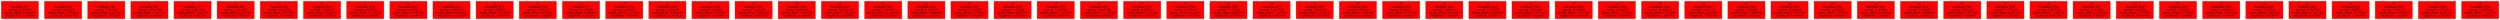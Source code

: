  digraph g{ forcelabels=true;
1 [label=<1<BR />Oscillator M1<BR /> period: 2.085511<BR /> phase_offset: 1.000000<BR /> amplitude: 10.000000>, shape=box,color=red,style=filled,fontsize=8];2 [label=<2<BR />Oscillator M2<BR /> period: 8.583289<BR /> phase_offset: 9.793528<BR /> amplitude: 5.646763>, shape=box,color=red,style=filled,fontsize=8];3 [label=<3<BR />Oscillator M3<BR /> period: 7.103340<BR /> phase_offset: 8.053153<BR /> amplitude: 6.573910>, shape=box,color=red,style=filled,fontsize=8];4 [label=<4<BR />Oscillator M5<BR /> period: 4.484788<BR /> phase_offset: 1.123729<BR /> amplitude: 8.962951>, shape=box,color=red,style=filled,fontsize=8];5 [label=<5<BR />Oscillator M7<BR /> period: 4.484788<BR /> phase_offset: 1.123729<BR /> amplitude: 8.962951>, shape=box,color=red,style=filled,fontsize=8];6 [label=<6<BR />Oscillator M8<BR /> period: 3.204061<BR /> phase_offset: 3.371543<BR /> amplitude: 7.006961>, shape=box,color=red,style=filled,fontsize=8];7 [label=<7<BR />Oscillator M9<BR /> period: 3.204061<BR /> phase_offset: 3.371543<BR /> amplitude: 7.006961>, shape=box,color=red,style=filled,fontsize=8];8 [label=<8<BR />Oscillator M10<BR /> period: 7.103340<BR /> phase_offset: 8.053153<BR /> amplitude: 6.573910>, shape=box,color=red,style=filled,fontsize=8];9 [label=<9<BR />Oscillator M12<BR /> period: 4.484788<BR /> phase_offset: 1.123729<BR /> amplitude: 8.962951>, shape=box,color=red,style=filled,fontsize=8];10 [label=<10<BR />Oscillator M13<BR /> period: 9.688711<BR /> phase_offset: 6.737096<BR /> amplitude: 1.495775>, shape=box,color=red,style=filled,fontsize=8];11 [label=<11<BR />Oscillator M14<BR /> period: 1.406143<BR /> phase_offset: 4.019415<BR /> amplitude: 7.942839>, shape=box,color=red,style=filled,fontsize=8];12 [label=<12<BR />Oscillator M15<BR /> period: 9.688711<BR /> phase_offset: 6.737096<BR /> amplitude: 1.495775>, shape=box,color=red,style=filled,fontsize=8];13 [label=<13<BR />Oscillator M16<BR /> period: 1.406143<BR /> phase_offset: 4.019415<BR /> amplitude: 7.942839>, shape=box,color=red,style=filled,fontsize=8];14 [label=<14<BR />Oscillator M17<BR /> period: 3.128005<BR /> phase_offset: 4.989456<BR /> amplitude: 8.302514>, shape=box,color=red,style=filled,fontsize=8];15 [label=<15<BR />Oscillator M18<BR /> period: 3.204061<BR /> phase_offset: 3.371543<BR /> amplitude: 7.006961>, shape=box,color=red,style=filled,fontsize=8];16 [label=<16<BR />Oscillator M19<BR /> period: 3.128005<BR /> phase_offset: 4.989456<BR /> amplitude: 8.302514>, shape=box,color=red,style=filled,fontsize=8];17 [label=<17<BR />Oscillator M20<BR /> period: 3.204061<BR /> phase_offset: 3.371543<BR /> amplitude: 7.006961>, shape=box,color=red,style=filled,fontsize=8];18 [label=<18<BR />Oscillator M21<BR /> period: 7.103340<BR /> phase_offset: 8.053153<BR /> amplitude: 6.573910>, shape=box,color=red,style=filled,fontsize=8];19 [label=<19<BR />Oscillator M23<BR /> period: 4.484788<BR /> phase_offset: 1.123729<BR /> amplitude: 8.962951>, shape=box,color=red,style=filled,fontsize=8];20 [label=<20<BR />Oscillator M24<BR /> period: 3.614003<BR /> phase_offset: 2.912157<BR /> amplitude: 5.950853>, shape=box,color=red,style=filled,fontsize=8];21 [label=<21<BR />Oscillator M25<BR /> period: 3.263601<BR /> phase_offset: 2.168389<BR /> amplitude: 8.245846>, shape=box,color=red,style=filled,fontsize=8];22 [label=<22<BR />Oscillator M26<BR /> period: 3.128005<BR /> phase_offset: 4.989456<BR /> amplitude: 8.302514>, shape=box,color=red,style=filled,fontsize=8];23 [label=<23<BR />Oscillator M27<BR /> period: 3.204061<BR /> phase_offset: 3.371543<BR /> amplitude: 7.006961>, shape=box,color=red,style=filled,fontsize=8];24 [label=<24<BR />Oscillator M28<BR /> period: 7.103340<BR /> phase_offset: 8.053153<BR /> amplitude: 6.573910>, shape=box,color=red,style=filled,fontsize=8];25 [label=<25<BR />Oscillator M30<BR /> period: 4.484788<BR /> phase_offset: 1.123729<BR /> amplitude: 8.962951>, shape=box,color=red,style=filled,fontsize=8];26 [label=<26<BR />Oscillator M32<BR /> period: 4.484788<BR /> phase_offset: 1.123729<BR /> amplitude: 8.962951>, shape=box,color=red,style=filled,fontsize=8];27 [label=<27<BR />Oscillator M33<BR /> period: 9.688711<BR /> phase_offset: 6.737096<BR /> amplitude: 1.495775>, shape=box,color=red,style=filled,fontsize=8];28 [label=<28<BR />Oscillator M34<BR /> period: 1.406143<BR /> phase_offset: 4.019415<BR /> amplitude: 7.942839>, shape=box,color=red,style=filled,fontsize=8];29 [label=<29<BR />Oscillator M35<BR /> period: 7.103340<BR /> phase_offset: 8.053153<BR /> amplitude: 6.573910>, shape=box,color=red,style=filled,fontsize=8];30 [label=<30<BR />Oscillator M37<BR /> period: 4.484788<BR /> phase_offset: 1.123729<BR /> amplitude: 8.962951>, shape=box,color=red,style=filled,fontsize=8];31 [label=<31<BR />Oscillator M38<BR /> period: 3.614003<BR /> phase_offset: 2.912157<BR /> amplitude: 5.950853>, shape=box,color=red,style=filled,fontsize=8];32 [label=<32<BR />Oscillator M39<BR /> period: 3.263601<BR /> phase_offset: 2.168389<BR /> amplitude: 8.245846>, shape=box,color=red,style=filled,fontsize=8];33 [label=<33<BR />Oscillator M40<BR /> period: 9.688711<BR /> phase_offset: 6.737096<BR /> amplitude: 1.495775>, shape=box,color=red,style=filled,fontsize=8];34 [label=<34<BR />Oscillator M41<BR /> period: 1.406143<BR /> phase_offset: 4.019415<BR /> amplitude: 7.942839>, shape=box,color=red,style=filled,fontsize=8];35 [label=<35<BR />Oscillator M42<BR /> period: 3.128005<BR /> phase_offset: 4.989456<BR /> amplitude: 8.302514>, shape=box,color=red,style=filled,fontsize=8];36 [label=<36<BR />Oscillator M43<BR /> period: 3.204061<BR /> phase_offset: 3.371543<BR /> amplitude: 7.006961>, shape=box,color=red,style=filled,fontsize=8];37 [label=<37<BR />Oscillator M44<BR /> period: 3.204061<BR /> phase_offset: 3.371543<BR /> amplitude: 7.006961>, shape=box,color=red,style=filled,fontsize=8];38 [label=<38<BR />Oscillator M45<BR /> period: 3.204061<BR /> phase_offset: 3.371543<BR /> amplitude: 7.006961>, shape=box,color=red,style=filled,fontsize=8];39 [label=<39<BR />Oscillator M46<BR /> period: 9.688711<BR /> phase_offset: 6.737096<BR /> amplitude: 1.495775>, shape=box,color=red,style=filled,fontsize=8];40 [label=<40<BR />Oscillator M47<BR /> period: 1.406143<BR /> phase_offset: 4.019415<BR /> amplitude: 7.942839>, shape=box,color=red,style=filled,fontsize=8];41 [label=<41<BR />Oscillator M48<BR /> period: 3.128005<BR /> phase_offset: 4.989456<BR /> amplitude: 8.302514>, shape=box,color=red,style=filled,fontsize=8];42 [label=<42<BR />Oscillator M49<BR /> period: 3.204061<BR /> phase_offset: 3.371543<BR /> amplitude: 7.006961>, shape=box,color=red,style=filled,fontsize=8];43 [label=<43<BR />Oscillator M50<BR /> period: 3.204061<BR /> phase_offset: 3.371543<BR /> amplitude: 7.006961>, shape=box,color=red,style=filled,fontsize=8];44 [label=<44<BR />Oscillator M51<BR /> period: 3.204061<BR /> phase_offset: 3.371543<BR /> amplitude: 7.006961>, shape=box,color=red,style=filled,fontsize=8];45 [label=<45<BR />Oscillator M52<BR /> period: 3.128005<BR /> phase_offset: 4.989456<BR /> amplitude: 8.302514>, shape=box,color=red,style=filled,fontsize=8];46 [label=<46<BR />Oscillator M53<BR /> period: 3.204061<BR /> phase_offset: 3.371543<BR /> amplitude: 7.006961>, shape=box,color=red,style=filled,fontsize=8];47 [label=<47<BR />Oscillator M54<BR /> period: 7.103340<BR /> phase_offset: 8.053153<BR /> amplitude: 6.573910>, shape=box,color=red,style=filled,fontsize=8];48 [label=<48<BR />Oscillator M56<BR /> period: 4.484788<BR /> phase_offset: 1.123729<BR /> amplitude: 8.962951>, shape=box,color=red,style=filled,fontsize=8];49 [label=<49<BR />Oscillator M57<BR /> period: 3.204061<BR /> phase_offset: 3.371543<BR /> amplitude: 7.006961>, shape=box,color=red,style=filled,fontsize=8];50 [label=<50<BR />Oscillator M58<BR /> period: 3.204061<BR /> phase_offset: 3.371543<BR /> amplitude: 7.006961>, shape=box,color=red,style=filled,fontsize=8];51 [label=<51<BR />Oscillator M59<BR /> period: 3.204061<BR /> phase_offset: 3.371543<BR /> amplitude: 7.006961>, shape=box,color=red,style=filled,fontsize=8];52 [label=<52<BR />Oscillator M60<BR /> period: 3.204061<BR /> phase_offset: 3.371543<BR /> amplitude: 7.006961>, shape=box,color=red,style=filled,fontsize=8];53 [label=<53<BR />Oscillator M61<BR /> period: 7.103340<BR /> phase_offset: 8.053153<BR /> amplitude: 6.573910>, shape=box,color=red,style=filled,fontsize=8];54 [label=<54<BR />Oscillator M63<BR /> period: 4.484788<BR /> phase_offset: 1.123729<BR /> amplitude: 8.962951>, shape=box,color=red,style=filled,fontsize=8];55 [label=<55<BR />Oscillator M64<BR /> period: 9.688711<BR /> phase_offset: 6.737096<BR /> amplitude: 1.495775>, shape=box,color=red,style=filled,fontsize=8];56 [label=<56<BR />Oscillator M65<BR /> period: 1.406143<BR /> phase_offset: 4.019415<BR /> amplitude: 7.942839>, shape=box,color=red,style=filled,fontsize=8];57 [label=<57<BR />Oscillator M66<BR /> period: 7.103340<BR /> phase_offset: 8.053153<BR /> amplitude: 6.573910>, shape=box,color=red,style=filled,fontsize=8];58 [label=<58<BR />Oscillator M68<BR /> period: 4.484788<BR /> phase_offset: 1.123729<BR /> amplitude: 8.962951>, shape=box,color=red,style=filled,fontsize=8]; }

